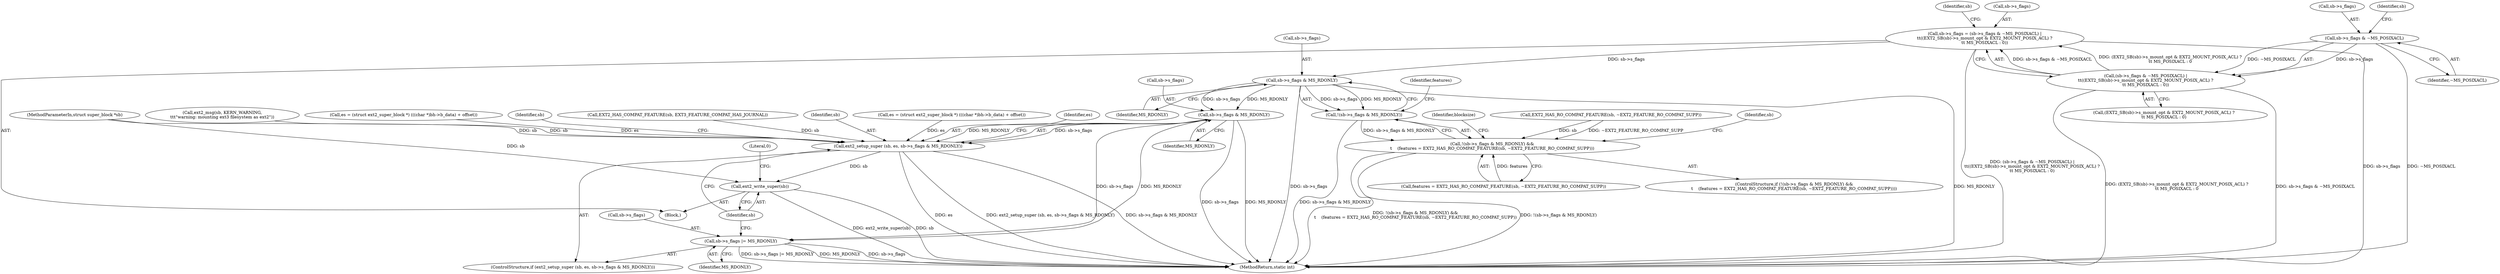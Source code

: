 digraph "0_linux_be0726d33cb8f411945884664924bed3cb8c70ee_0@pointer" {
"1000395" [label="(Call,sb->s_flags = (sb->s_flags & ~MS_POSIXACL) |\n\t\t((EXT2_SB(sb)->s_mount_opt & EXT2_MOUNT_POSIX_ACL) ?\n\t\t MS_POSIXACL : 0))"];
"1000399" [label="(Call,(sb->s_flags & ~MS_POSIXACL) |\n\t\t((EXT2_SB(sb)->s_mount_opt & EXT2_MOUNT_POSIX_ACL) ?\n\t\t MS_POSIXACL : 0))"];
"1000400" [label="(Call,sb->s_flags & ~MS_POSIXACL)"];
"1000460" [label="(Call,sb->s_flags & MS_RDONLY)"];
"1000459" [label="(Call,!(sb->s_flags & MS_RDONLY))"];
"1000458" [label="(Call,!(sb->s_flags & MS_RDONLY) &&\n\t    (features = EXT2_HAS_RO_COMPAT_FEATURE(sb, ~EXT2_FEATURE_RO_COMPAT_SUPP)))"];
"1001289" [label="(Call,sb->s_flags & MS_RDONLY)"];
"1001286" [label="(Call,ext2_setup_super (sb, es, sb->s_flags & MS_RDONLY))"];
"1001299" [label="(Call,ext2_write_super(sb))"];
"1001294" [label="(Call,sb->s_flags |= MS_RDONLY)"];
"1000457" [label="(ControlStructure,if (!(sb->s_flags & MS_RDONLY) &&\n\t    (features = EXT2_HAS_RO_COMPAT_FEATURE(sb, ~EXT2_FEATURE_RO_COMPAT_SUPP))))"];
"1000459" [label="(Call,!(sb->s_flags & MS_RDONLY))"];
"1000464" [label="(Identifier,MS_RDONLY)"];
"1000458" [label="(Call,!(sb->s_flags & MS_RDONLY) &&\n\t    (features = EXT2_HAS_RO_COMPAT_FEATURE(sb, ~EXT2_FEATURE_RO_COMPAT_SUPP)))"];
"1000399" [label="(Call,(sb->s_flags & ~MS_POSIXACL) |\n\t\t((EXT2_SB(sb)->s_mount_opt & EXT2_MOUNT_POSIX_ACL) ?\n\t\t MS_POSIXACL : 0))"];
"1000479" [label="(Identifier,blocksize)"];
"1001281" [label="(Call,ext2_msg(sb, KERN_WARNING,\n\t\t\t\"warning: mounting ext3 filesystem as ext2\"))"];
"1000571" [label="(Call,es = (struct ext2_super_block *) (((char *)bh->b_data) + offset))"];
"1001289" [label="(Call,sb->s_flags & MS_RDONLY)"];
"1001296" [label="(Identifier,sb)"];
"1001302" [label="(Literal,0)"];
"1000467" [label="(Call,EXT2_HAS_RO_COMPAT_FEATURE(sb, ~EXT2_FEATURE_RO_COMPAT_SUPP))"];
"1000110" [label="(MethodParameterIn,struct super_block *sb)"];
"1000401" [label="(Call,sb->s_flags)"];
"1001278" [label="(Call,EXT2_HAS_COMPAT_FEATURE(sb, EXT3_FEATURE_COMPAT_HAS_JOURNAL))"];
"1000416" [label="(Identifier,sb)"];
"1000466" [label="(Identifier,features)"];
"1001294" [label="(Call,sb->s_flags |= MS_RDONLY)"];
"1000465" [label="(Call,features = EXT2_HAS_RO_COMPAT_FEATURE(sb, ~EXT2_FEATURE_RO_COMPAT_SUPP))"];
"1001300" [label="(Identifier,sb)"];
"1000395" [label="(Call,sb->s_flags = (sb->s_flags & ~MS_POSIXACL) |\n\t\t((EXT2_SB(sb)->s_mount_opt & EXT2_MOUNT_POSIX_ACL) ?\n\t\t MS_POSIXACL : 0))"];
"1000409" [label="(Identifier,sb)"];
"1001295" [label="(Call,sb->s_flags)"];
"1000113" [label="(Block,)"];
"1000461" [label="(Call,sb->s_flags)"];
"1000472" [label="(Identifier,sb)"];
"1001293" [label="(Identifier,MS_RDONLY)"];
"1001286" [label="(Call,ext2_setup_super (sb, es, sb->s_flags & MS_RDONLY))"];
"1001290" [label="(Call,sb->s_flags)"];
"1001287" [label="(Identifier,sb)"];
"1001298" [label="(Identifier,MS_RDONLY)"];
"1000405" [label="(Call,(EXT2_SB(sb)->s_mount_opt & EXT2_MOUNT_POSIX_ACL) ?\n\t\t MS_POSIXACL : 0)"];
"1001299" [label="(Call,ext2_write_super(sb))"];
"1000404" [label="(Identifier,~MS_POSIXACL)"];
"1000243" [label="(Call,es = (struct ext2_super_block *) (((char *)bh->b_data) + offset))"];
"1000396" [label="(Call,sb->s_flags)"];
"1000460" [label="(Call,sb->s_flags & MS_RDONLY)"];
"1001382" [label="(MethodReturn,static int)"];
"1000400" [label="(Call,sb->s_flags & ~MS_POSIXACL)"];
"1001288" [label="(Identifier,es)"];
"1001285" [label="(ControlStructure,if (ext2_setup_super (sb, es, sb->s_flags & MS_RDONLY)))"];
"1000395" -> "1000113"  [label="AST: "];
"1000395" -> "1000399"  [label="CFG: "];
"1000396" -> "1000395"  [label="AST: "];
"1000399" -> "1000395"  [label="AST: "];
"1000416" -> "1000395"  [label="CFG: "];
"1000395" -> "1001382"  [label="DDG: sb->s_flags"];
"1000395" -> "1001382"  [label="DDG: (sb->s_flags & ~MS_POSIXACL) |\n\t\t((EXT2_SB(sb)->s_mount_opt & EXT2_MOUNT_POSIX_ACL) ?\n\t\t MS_POSIXACL : 0)"];
"1000399" -> "1000395"  [label="DDG: sb->s_flags & ~MS_POSIXACL"];
"1000399" -> "1000395"  [label="DDG: (EXT2_SB(sb)->s_mount_opt & EXT2_MOUNT_POSIX_ACL) ?\n\t\t MS_POSIXACL : 0"];
"1000395" -> "1000460"  [label="DDG: sb->s_flags"];
"1000399" -> "1000405"  [label="CFG: "];
"1000400" -> "1000399"  [label="AST: "];
"1000405" -> "1000399"  [label="AST: "];
"1000399" -> "1001382"  [label="DDG: (EXT2_SB(sb)->s_mount_opt & EXT2_MOUNT_POSIX_ACL) ?\n\t\t MS_POSIXACL : 0"];
"1000399" -> "1001382"  [label="DDG: sb->s_flags & ~MS_POSIXACL"];
"1000400" -> "1000399"  [label="DDG: sb->s_flags"];
"1000400" -> "1000399"  [label="DDG: ~MS_POSIXACL"];
"1000400" -> "1000404"  [label="CFG: "];
"1000401" -> "1000400"  [label="AST: "];
"1000404" -> "1000400"  [label="AST: "];
"1000409" -> "1000400"  [label="CFG: "];
"1000400" -> "1001382"  [label="DDG: ~MS_POSIXACL"];
"1000460" -> "1000459"  [label="AST: "];
"1000460" -> "1000464"  [label="CFG: "];
"1000461" -> "1000460"  [label="AST: "];
"1000464" -> "1000460"  [label="AST: "];
"1000459" -> "1000460"  [label="CFG: "];
"1000460" -> "1001382"  [label="DDG: sb->s_flags"];
"1000460" -> "1001382"  [label="DDG: MS_RDONLY"];
"1000460" -> "1000459"  [label="DDG: sb->s_flags"];
"1000460" -> "1000459"  [label="DDG: MS_RDONLY"];
"1000460" -> "1001289"  [label="DDG: sb->s_flags"];
"1000460" -> "1001289"  [label="DDG: MS_RDONLY"];
"1000459" -> "1000458"  [label="AST: "];
"1000466" -> "1000459"  [label="CFG: "];
"1000458" -> "1000459"  [label="CFG: "];
"1000459" -> "1001382"  [label="DDG: sb->s_flags & MS_RDONLY"];
"1000459" -> "1000458"  [label="DDG: sb->s_flags & MS_RDONLY"];
"1000458" -> "1000457"  [label="AST: "];
"1000458" -> "1000465"  [label="CFG: "];
"1000465" -> "1000458"  [label="AST: "];
"1000472" -> "1000458"  [label="CFG: "];
"1000479" -> "1000458"  [label="CFG: "];
"1000458" -> "1001382"  [label="DDG: !(sb->s_flags & MS_RDONLY)"];
"1000458" -> "1001382"  [label="DDG: !(sb->s_flags & MS_RDONLY) &&\n\t    (features = EXT2_HAS_RO_COMPAT_FEATURE(sb, ~EXT2_FEATURE_RO_COMPAT_SUPP))"];
"1000465" -> "1000458"  [label="DDG: features"];
"1000467" -> "1000458"  [label="DDG: sb"];
"1000467" -> "1000458"  [label="DDG: ~EXT2_FEATURE_RO_COMPAT_SUPP"];
"1001289" -> "1001286"  [label="AST: "];
"1001289" -> "1001293"  [label="CFG: "];
"1001290" -> "1001289"  [label="AST: "];
"1001293" -> "1001289"  [label="AST: "];
"1001286" -> "1001289"  [label="CFG: "];
"1001289" -> "1001382"  [label="DDG: sb->s_flags"];
"1001289" -> "1001382"  [label="DDG: MS_RDONLY"];
"1001289" -> "1001286"  [label="DDG: sb->s_flags"];
"1001289" -> "1001286"  [label="DDG: MS_RDONLY"];
"1001289" -> "1001294"  [label="DDG: sb->s_flags"];
"1001289" -> "1001294"  [label="DDG: MS_RDONLY"];
"1001286" -> "1001285"  [label="AST: "];
"1001287" -> "1001286"  [label="AST: "];
"1001288" -> "1001286"  [label="AST: "];
"1001296" -> "1001286"  [label="CFG: "];
"1001300" -> "1001286"  [label="CFG: "];
"1001286" -> "1001382"  [label="DDG: es"];
"1001286" -> "1001382"  [label="DDG: ext2_setup_super (sb, es, sb->s_flags & MS_RDONLY)"];
"1001286" -> "1001382"  [label="DDG: sb->s_flags & MS_RDONLY"];
"1001281" -> "1001286"  [label="DDG: sb"];
"1001278" -> "1001286"  [label="DDG: sb"];
"1000110" -> "1001286"  [label="DDG: sb"];
"1000571" -> "1001286"  [label="DDG: es"];
"1000243" -> "1001286"  [label="DDG: es"];
"1001286" -> "1001299"  [label="DDG: sb"];
"1001299" -> "1000113"  [label="AST: "];
"1001299" -> "1001300"  [label="CFG: "];
"1001300" -> "1001299"  [label="AST: "];
"1001302" -> "1001299"  [label="CFG: "];
"1001299" -> "1001382"  [label="DDG: ext2_write_super(sb)"];
"1001299" -> "1001382"  [label="DDG: sb"];
"1000110" -> "1001299"  [label="DDG: sb"];
"1001294" -> "1001285"  [label="AST: "];
"1001294" -> "1001298"  [label="CFG: "];
"1001295" -> "1001294"  [label="AST: "];
"1001298" -> "1001294"  [label="AST: "];
"1001300" -> "1001294"  [label="CFG: "];
"1001294" -> "1001382"  [label="DDG: sb->s_flags"];
"1001294" -> "1001382"  [label="DDG: sb->s_flags |= MS_RDONLY"];
"1001294" -> "1001382"  [label="DDG: MS_RDONLY"];
}
